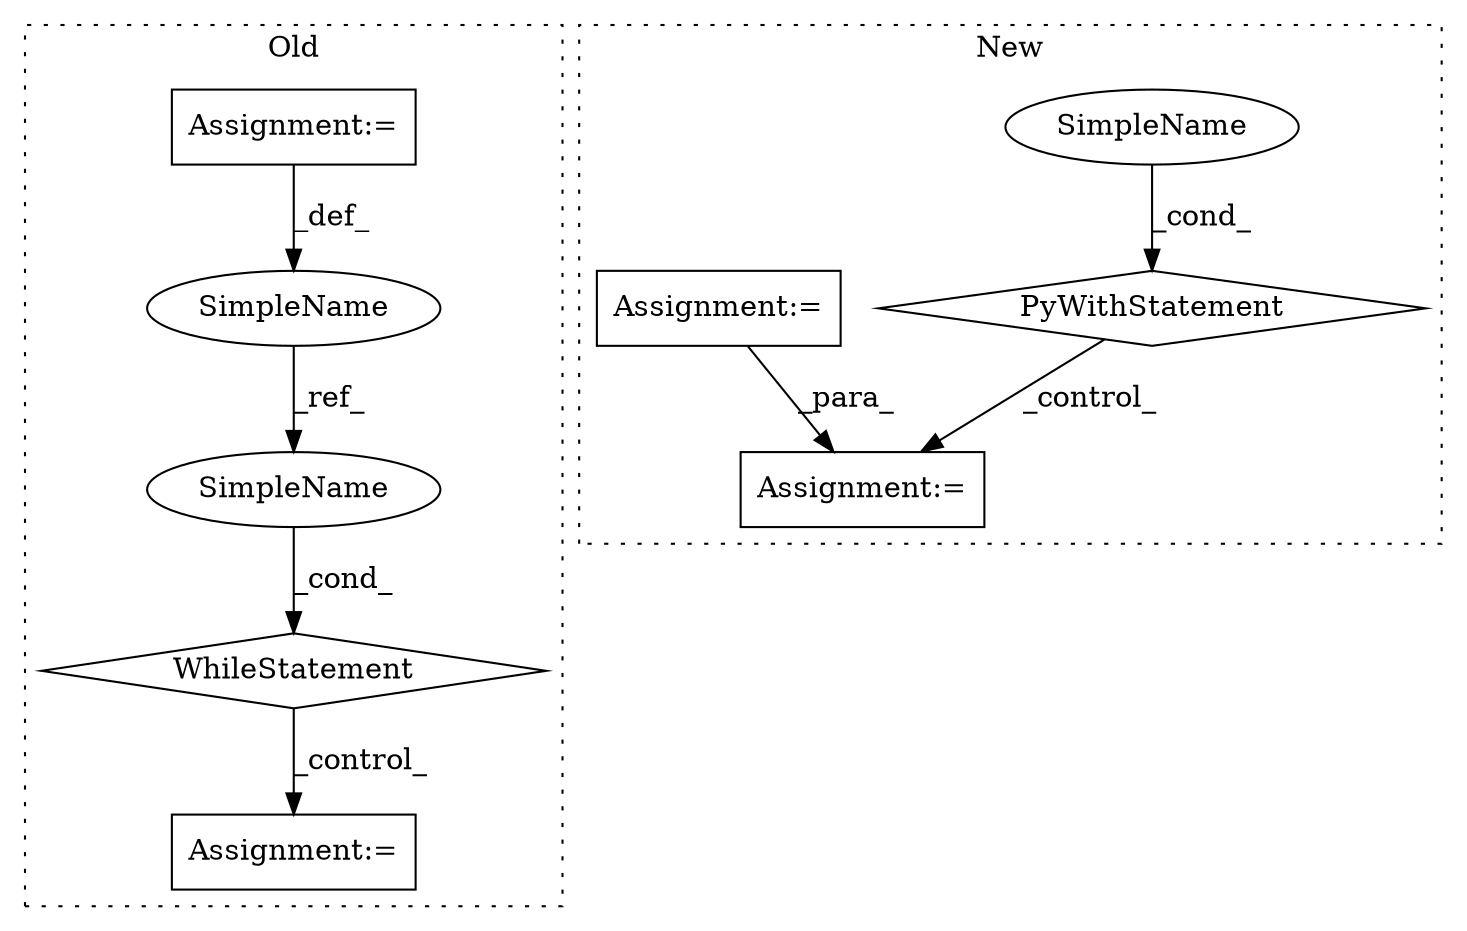 digraph G {
subgraph cluster0 {
1 [label="WhileStatement" a="61" s="512,528" l="7,2" shape="diamond"];
5 [label="Assignment:=" a="7" s="759" l="1" shape="box"];
7 [label="SimpleName" a="42" s="494" l="9" shape="ellipse"];
8 [label="Assignment:=" a="7" s="503" l="1" shape="box"];
9 [label="SimpleName" a="42" s="519" l="9" shape="ellipse"];
label = "Old";
style="dotted";
}
subgraph cluster1 {
2 [label="PyWithStatement" a="104" s="559,584" l="10,2" shape="diamond"];
3 [label="Assignment:=" a="7" s="748" l="2" shape="box"];
4 [label="SimpleName" a="42" s="" l="" shape="ellipse"];
6 [label="Assignment:=" a="7" s="539" l="1" shape="box"];
label = "New";
style="dotted";
}
1 -> 5 [label="_control_"];
2 -> 3 [label="_control_"];
4 -> 2 [label="_cond_"];
6 -> 3 [label="_para_"];
7 -> 9 [label="_ref_"];
8 -> 7 [label="_def_"];
9 -> 1 [label="_cond_"];
}